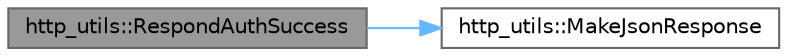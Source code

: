 digraph "http_utils::RespondAuthSuccess"
{
 // LATEX_PDF_SIZE
  bgcolor="transparent";
  edge [fontname=Helvetica,fontsize=10,labelfontname=Helvetica,labelfontsize=10];
  node [fontname=Helvetica,fontsize=10,shape=box,height=0.2,width=0.4];
  rankdir="LR";
  Node1 [id="Node000001",label="http_utils::RespondAuthSuccess",height=0.2,width=0.4,color="gray40", fillcolor="grey60", style="filled", fontcolor="black",tooltip="Отправляет успешный HTTP-ответ с данными аутентификации (имя пользователя и токен) в формате JSON."];
  Node1 -> Node2 [id="edge1_Node000001_Node000002",color="steelblue1",style="solid",tooltip=" "];
  Node2 [id="Node000002",label="http_utils::MakeJsonResponse",height=0.2,width=0.4,color="grey40", fillcolor="white", style="filled",URL="$namespacehttp__utils.html#ae88b54a4ec39b4c1088548fb1a716037",tooltip="Создает HTTP-ответ в формате JSON."];
}

